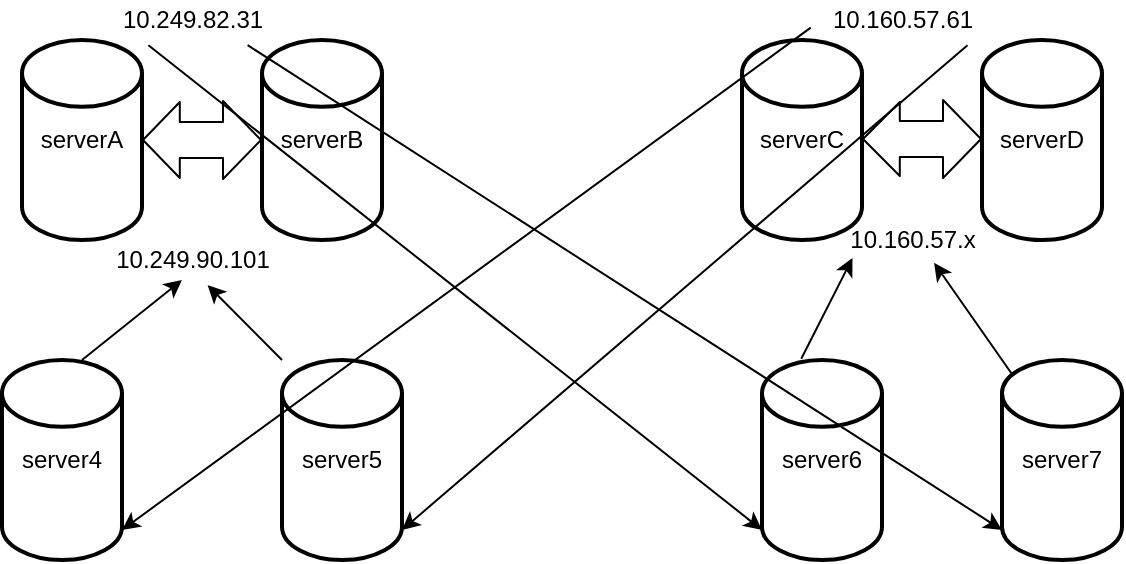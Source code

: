 <mxfile version="14.9.2" type="github">
  <diagram id="oozoZWTTvPiM0g9b1l-I" name="Page-1">
    <mxGraphModel dx="980" dy="610" grid="1" gridSize="10" guides="1" tooltips="1" connect="1" arrows="1" fold="1" page="1" pageScale="1" pageWidth="827" pageHeight="1169" math="0" shadow="0">
      <root>
        <mxCell id="0" />
        <mxCell id="1" parent="0" />
        <mxCell id="FVusDTMeRbniSDzzqUj0-4" value="serverA" style="strokeWidth=2;html=1;shape=mxgraph.flowchart.database;whiteSpace=wrap;" vertex="1" parent="1">
          <mxGeometry x="120" y="450" width="60" height="100" as="geometry" />
        </mxCell>
        <mxCell id="FVusDTMeRbniSDzzqUj0-6" value="serverB" style="strokeWidth=2;html=1;shape=mxgraph.flowchart.database;whiteSpace=wrap;" vertex="1" parent="1">
          <mxGeometry x="240" y="450" width="60" height="100" as="geometry" />
        </mxCell>
        <mxCell id="FVusDTMeRbniSDzzqUj0-7" value="serverC" style="strokeWidth=2;html=1;shape=mxgraph.flowchart.database;whiteSpace=wrap;" vertex="1" parent="1">
          <mxGeometry x="480" y="450" width="60" height="100" as="geometry" />
        </mxCell>
        <mxCell id="FVusDTMeRbniSDzzqUj0-8" value="serverD" style="strokeWidth=2;html=1;shape=mxgraph.flowchart.database;whiteSpace=wrap;" vertex="1" parent="1">
          <mxGeometry x="600" y="450" width="60" height="100" as="geometry" />
        </mxCell>
        <mxCell id="FVusDTMeRbniSDzzqUj0-9" value="server4" style="strokeWidth=2;html=1;shape=mxgraph.flowchart.database;whiteSpace=wrap;" vertex="1" parent="1">
          <mxGeometry x="110" y="610" width="60" height="100" as="geometry" />
        </mxCell>
        <mxCell id="FVusDTMeRbniSDzzqUj0-10" value="server5" style="strokeWidth=2;html=1;shape=mxgraph.flowchart.database;whiteSpace=wrap;" vertex="1" parent="1">
          <mxGeometry x="250" y="610" width="60" height="100" as="geometry" />
        </mxCell>
        <mxCell id="FVusDTMeRbniSDzzqUj0-11" value="server7" style="strokeWidth=2;html=1;shape=mxgraph.flowchart.database;whiteSpace=wrap;" vertex="1" parent="1">
          <mxGeometry x="610" y="610" width="60" height="100" as="geometry" />
        </mxCell>
        <mxCell id="FVusDTMeRbniSDzzqUj0-12" value="server6" style="strokeWidth=2;html=1;shape=mxgraph.flowchart.database;whiteSpace=wrap;" vertex="1" parent="1">
          <mxGeometry x="490" y="610" width="60" height="100" as="geometry" />
        </mxCell>
        <mxCell id="FVusDTMeRbniSDzzqUj0-13" value="" style="shape=flexArrow;endArrow=classic;startArrow=classic;html=1;entryX=0;entryY=0.5;entryDx=0;entryDy=0;entryPerimeter=0;width=18;startSize=5.8;exitX=1;exitY=0.5;exitDx=0;exitDy=0;exitPerimeter=0;startWidth=19;" edge="1" parent="1" source="FVusDTMeRbniSDzzqUj0-4" target="FVusDTMeRbniSDzzqUj0-6">
          <mxGeometry width="100" height="100" relative="1" as="geometry">
            <mxPoint x="160" y="530" as="sourcePoint" />
            <mxPoint x="260" y="430" as="targetPoint" />
          </mxGeometry>
        </mxCell>
        <mxCell id="FVusDTMeRbniSDzzqUj0-15" value="" style="shape=flexArrow;endArrow=classic;startArrow=classic;html=1;entryX=0;entryY=0.5;entryDx=0;entryDy=0;entryPerimeter=0;width=18;startSize=5.8;exitX=1;exitY=0.5;exitDx=0;exitDy=0;exitPerimeter=0;startWidth=18;" edge="1" parent="1">
          <mxGeometry width="100" height="100" relative="1" as="geometry">
            <mxPoint x="540" y="499.5" as="sourcePoint" />
            <mxPoint x="600" y="499.5" as="targetPoint" />
          </mxGeometry>
        </mxCell>
        <mxCell id="FVusDTMeRbniSDzzqUj0-16" value="10.249.82.31" style="text;html=1;align=center;verticalAlign=middle;resizable=0;points=[];autosize=1;strokeColor=none;" vertex="1" parent="1">
          <mxGeometry x="160" y="430" width="90" height="20" as="geometry" />
        </mxCell>
        <mxCell id="FVusDTMeRbniSDzzqUj0-18" value="10.249.90.101" style="text;html=1;align=center;verticalAlign=middle;resizable=0;points=[];autosize=1;strokeColor=none;" vertex="1" parent="1">
          <mxGeometry x="160" y="550" width="90" height="20" as="geometry" />
        </mxCell>
        <mxCell id="FVusDTMeRbniSDzzqUj0-21" value="" style="endArrow=classic;html=1;" edge="1" parent="1">
          <mxGeometry width="50" height="50" relative="1" as="geometry">
            <mxPoint x="150" y="610" as="sourcePoint" />
            <mxPoint x="200" y="570" as="targetPoint" />
          </mxGeometry>
        </mxCell>
        <mxCell id="FVusDTMeRbniSDzzqUj0-22" value="" style="endArrow=classic;html=1;entryX=0.587;entryY=1.13;entryDx=0;entryDy=0;entryPerimeter=0;" edge="1" parent="1" target="FVusDTMeRbniSDzzqUj0-18">
          <mxGeometry width="50" height="50" relative="1" as="geometry">
            <mxPoint x="250" y="610" as="sourcePoint" />
            <mxPoint x="210" y="580" as="targetPoint" />
          </mxGeometry>
        </mxCell>
        <mxCell id="FVusDTMeRbniSDzzqUj0-23" value="10.160.57.61" style="text;html=1;align=center;verticalAlign=middle;resizable=0;points=[];autosize=1;strokeColor=none;" vertex="1" parent="1">
          <mxGeometry x="515" y="430" width="90" height="20" as="geometry" />
        </mxCell>
        <mxCell id="FVusDTMeRbniSDzzqUj0-24" value="" style="endArrow=classic;html=1;exitX=-0.007;exitY=0.69;exitDx=0;exitDy=0;exitPerimeter=0;entryX=1;entryY=0.85;entryDx=0;entryDy=0;entryPerimeter=0;" edge="1" parent="1" source="FVusDTMeRbniSDzzqUj0-23" target="FVusDTMeRbniSDzzqUj0-9">
          <mxGeometry width="50" height="50" relative="1" as="geometry">
            <mxPoint x="390" y="500" as="sourcePoint" />
            <mxPoint x="340" y="550" as="targetPoint" />
          </mxGeometry>
        </mxCell>
        <mxCell id="FVusDTMeRbniSDzzqUj0-25" value="" style="endArrow=classic;html=1;exitX=0.864;exitY=1.13;exitDx=0;exitDy=0;exitPerimeter=0;entryX=1;entryY=0.85;entryDx=0;entryDy=0;entryPerimeter=0;" edge="1" parent="1" source="FVusDTMeRbniSDzzqUj0-23" target="FVusDTMeRbniSDzzqUj0-10">
          <mxGeometry width="50" height="50" relative="1" as="geometry">
            <mxPoint x="524.37" y="453.8" as="sourcePoint" />
            <mxPoint x="180" y="705" as="targetPoint" />
          </mxGeometry>
        </mxCell>
        <mxCell id="FVusDTMeRbniSDzzqUj0-26" value="10.160.57.x" style="text;html=1;align=center;verticalAlign=middle;resizable=0;points=[];autosize=1;strokeColor=none;" vertex="1" parent="1">
          <mxGeometry x="525" y="540" width="80" height="20" as="geometry" />
        </mxCell>
        <mxCell id="FVusDTMeRbniSDzzqUj0-28" value="" style="endArrow=classic;html=1;entryX=0.128;entryY=0.95;entryDx=0;entryDy=0;entryPerimeter=0;exitX=0.327;exitY=-0.006;exitDx=0;exitDy=0;exitPerimeter=0;" edge="1" parent="1" source="FVusDTMeRbniSDzzqUj0-12" target="FVusDTMeRbniSDzzqUj0-26">
          <mxGeometry width="50" height="50" relative="1" as="geometry">
            <mxPoint x="340" y="550" as="sourcePoint" />
            <mxPoint x="390" y="500" as="targetPoint" />
          </mxGeometry>
        </mxCell>
        <mxCell id="FVusDTMeRbniSDzzqUj0-29" value="" style="endArrow=classic;html=1;entryX=0.638;entryY=1.07;entryDx=0;entryDy=0;entryPerimeter=0;exitX=0.087;exitY=0.074;exitDx=0;exitDy=0;exitPerimeter=0;" edge="1" parent="1" source="FVusDTMeRbniSDzzqUj0-11" target="FVusDTMeRbniSDzzqUj0-26">
          <mxGeometry width="50" height="50" relative="1" as="geometry">
            <mxPoint x="519.62" y="619.4" as="sourcePoint" />
            <mxPoint x="545.24" y="569" as="targetPoint" />
          </mxGeometry>
        </mxCell>
        <mxCell id="FVusDTMeRbniSDzzqUj0-30" value="" style="endArrow=classic;html=1;exitX=0.258;exitY=1.13;exitDx=0;exitDy=0;exitPerimeter=0;entryX=0;entryY=0.85;entryDx=0;entryDy=0;entryPerimeter=0;" edge="1" parent="1" source="FVusDTMeRbniSDzzqUj0-16" target="FVusDTMeRbniSDzzqUj0-12">
          <mxGeometry width="50" height="50" relative="1" as="geometry">
            <mxPoint x="190" y="470" as="sourcePoint" />
            <mxPoint x="340" y="550" as="targetPoint" />
          </mxGeometry>
        </mxCell>
        <mxCell id="FVusDTMeRbniSDzzqUj0-32" value="" style="endArrow=classic;html=1;exitX=0.809;exitY=1.13;exitDx=0;exitDy=0;exitPerimeter=0;entryX=0;entryY=0.85;entryDx=0;entryDy=0;entryPerimeter=0;" edge="1" parent="1" source="FVusDTMeRbniSDzzqUj0-16" target="FVusDTMeRbniSDzzqUj0-11">
          <mxGeometry width="50" height="50" relative="1" as="geometry">
            <mxPoint x="240" y="452" as="sourcePoint" />
            <mxPoint x="340" y="550" as="targetPoint" />
          </mxGeometry>
        </mxCell>
      </root>
    </mxGraphModel>
  </diagram>
</mxfile>

